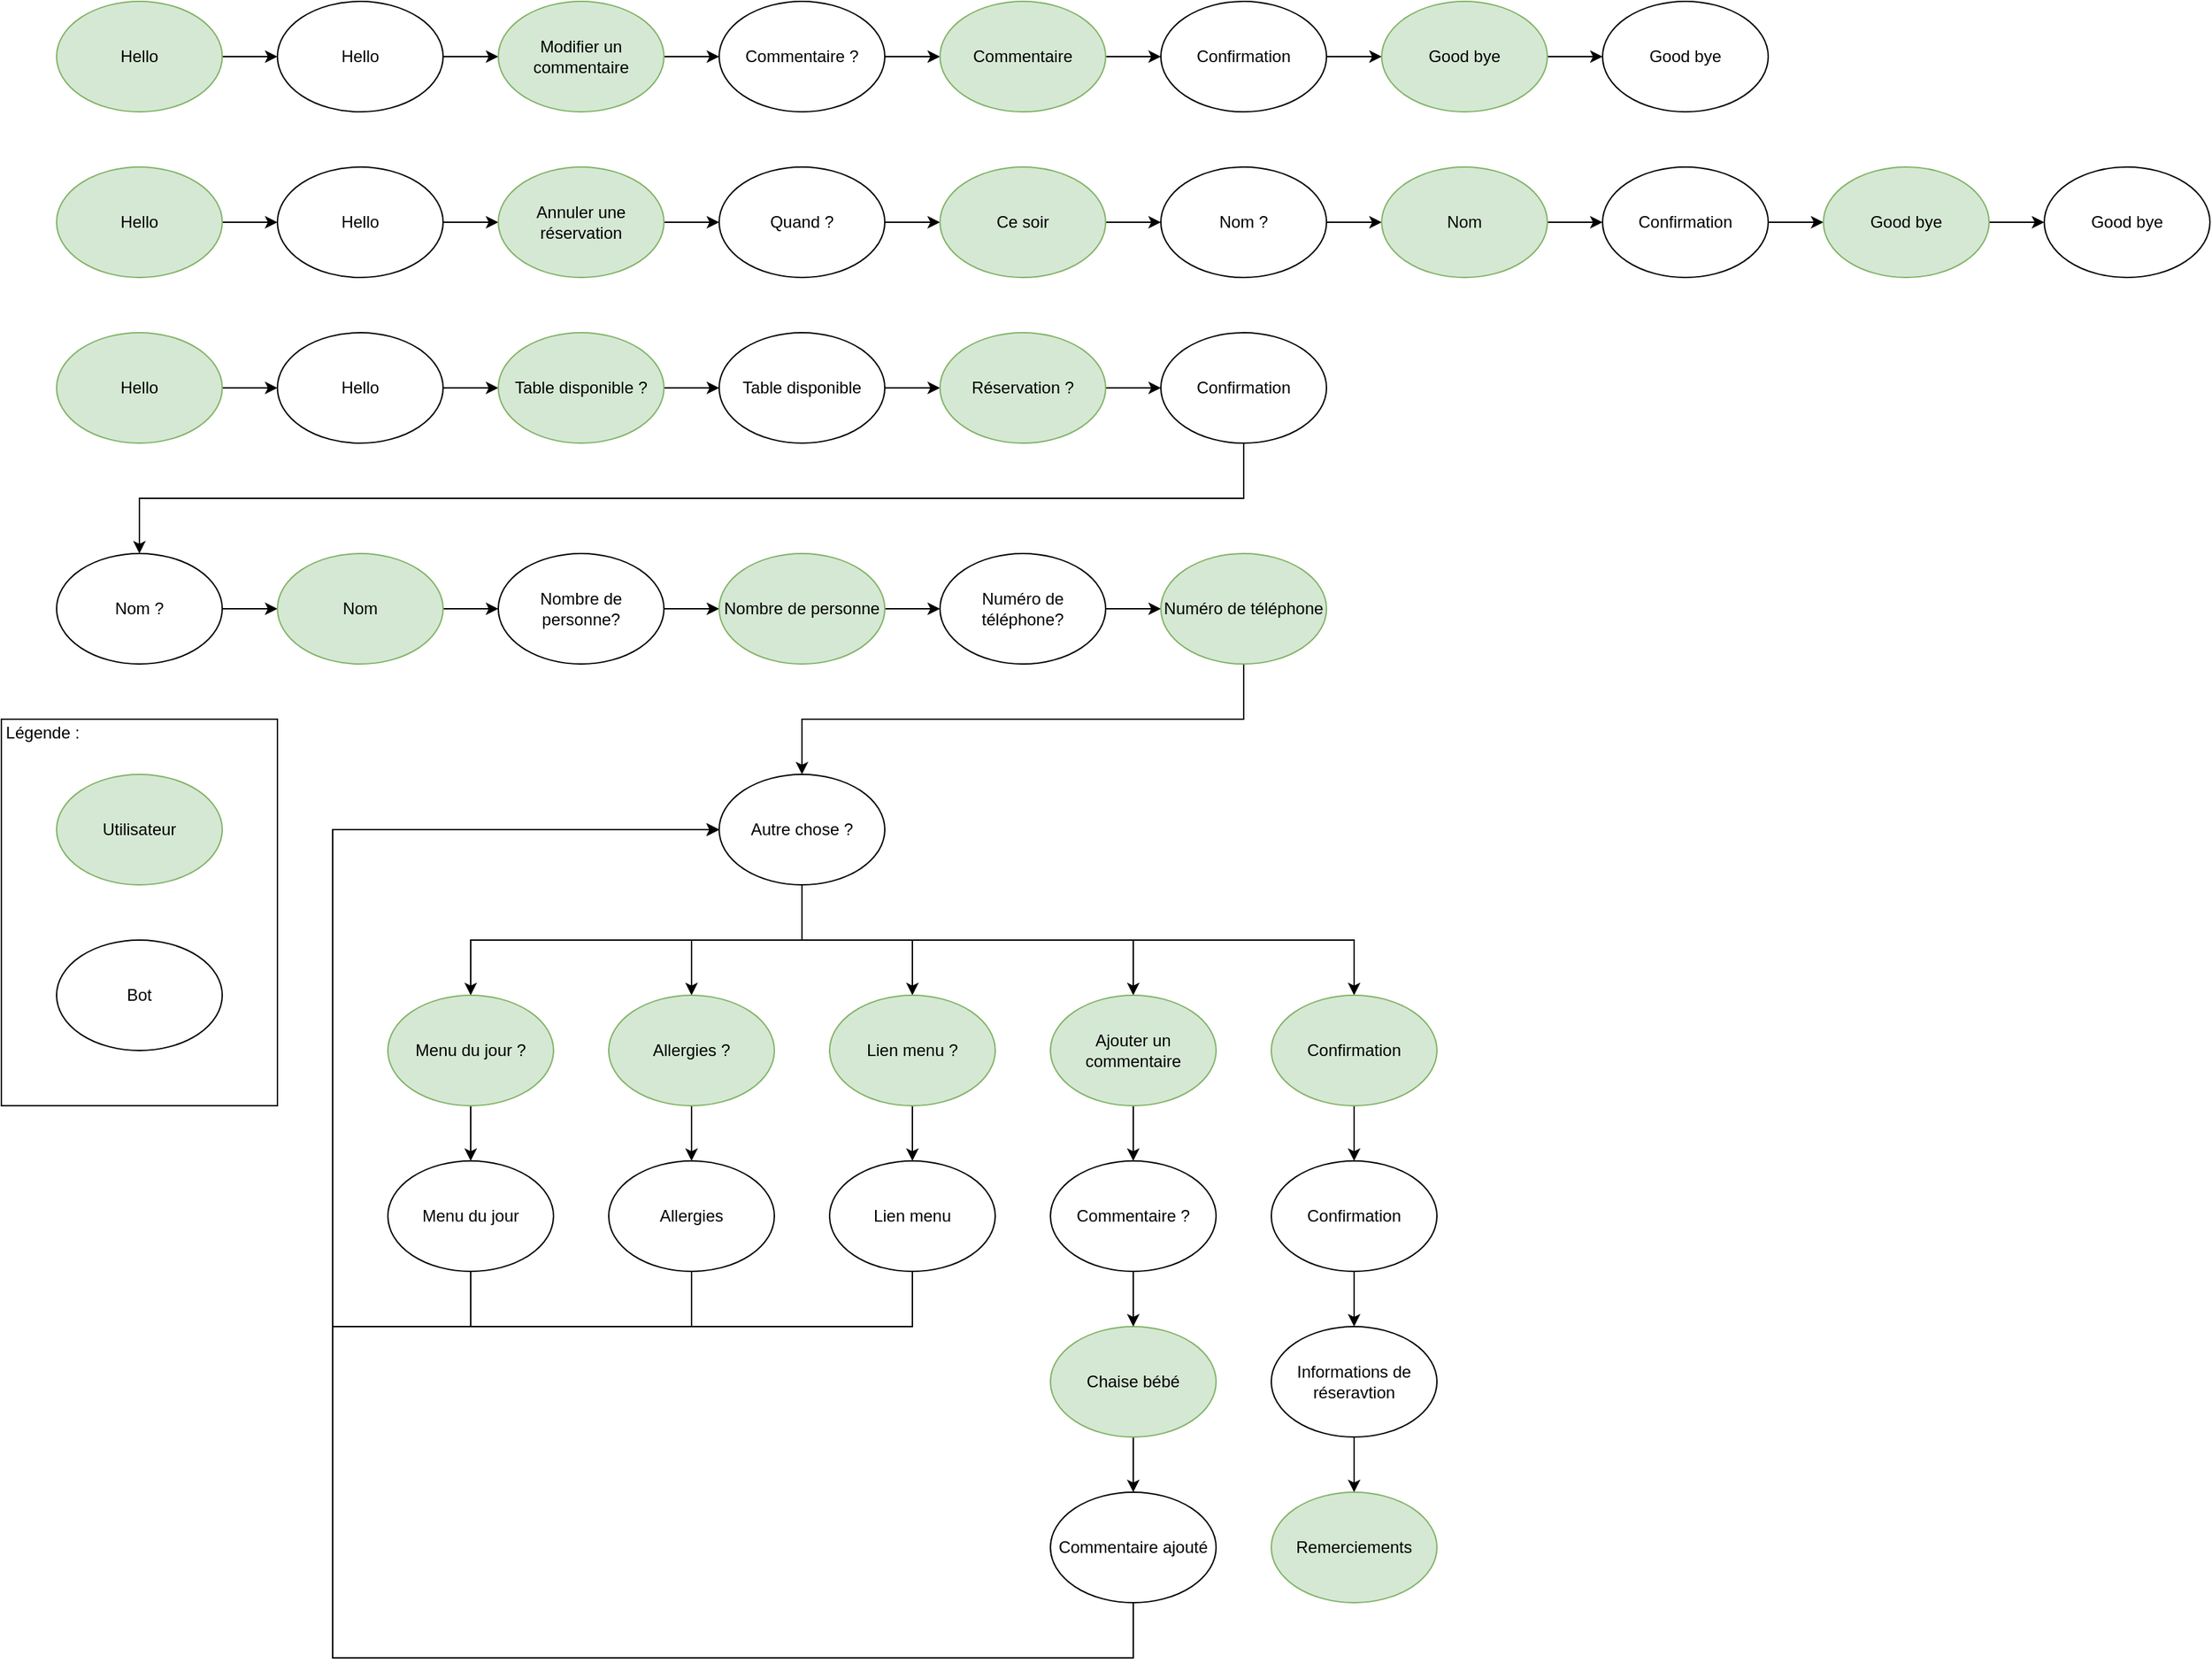 <mxfile version="24.4.8" type="device">
  <diagram name="Page-1" id="O_gZeU3-aOsBD42WuaEJ">
    <mxGraphModel dx="954" dy="615" grid="1" gridSize="10" guides="1" tooltips="1" connect="1" arrows="1" fold="1" page="1" pageScale="1" pageWidth="827" pageHeight="1169" math="0" shadow="0">
      <root>
        <mxCell id="0" />
        <mxCell id="1" parent="0" />
        <mxCell id="2JUtN8pWO2nOkjdFTXc4-16" style="edgeStyle=orthogonalEdgeStyle;rounded=0;orthogonalLoop=1;jettySize=auto;html=1;entryX=0;entryY=0.5;entryDx=0;entryDy=0;" edge="1" parent="1" source="2JUtN8pWO2nOkjdFTXc4-1" target="2JUtN8pWO2nOkjdFTXc4-2">
          <mxGeometry relative="1" as="geometry" />
        </mxCell>
        <mxCell id="2JUtN8pWO2nOkjdFTXc4-1" value="Hello" style="ellipse;whiteSpace=wrap;html=1;fillColor=#d5e8d4;strokeColor=#82b366;" vertex="1" parent="1">
          <mxGeometry x="40" y="280" width="120" height="80" as="geometry" />
        </mxCell>
        <mxCell id="2JUtN8pWO2nOkjdFTXc4-17" style="edgeStyle=orthogonalEdgeStyle;rounded=0;orthogonalLoop=1;jettySize=auto;html=1;entryX=0;entryY=0.5;entryDx=0;entryDy=0;" edge="1" parent="1" source="2JUtN8pWO2nOkjdFTXc4-2" target="2JUtN8pWO2nOkjdFTXc4-3">
          <mxGeometry relative="1" as="geometry" />
        </mxCell>
        <mxCell id="2JUtN8pWO2nOkjdFTXc4-2" value="Hello" style="ellipse;whiteSpace=wrap;html=1;" vertex="1" parent="1">
          <mxGeometry x="200" y="280" width="120" height="80" as="geometry" />
        </mxCell>
        <mxCell id="2JUtN8pWO2nOkjdFTXc4-18" style="edgeStyle=orthogonalEdgeStyle;rounded=0;orthogonalLoop=1;jettySize=auto;html=1;entryX=0;entryY=0.5;entryDx=0;entryDy=0;" edge="1" parent="1" source="2JUtN8pWO2nOkjdFTXc4-3" target="2JUtN8pWO2nOkjdFTXc4-4">
          <mxGeometry relative="1" as="geometry" />
        </mxCell>
        <mxCell id="2JUtN8pWO2nOkjdFTXc4-3" value="Table disponible ?" style="ellipse;whiteSpace=wrap;html=1;fillColor=#d5e8d4;strokeColor=#82b366;" vertex="1" parent="1">
          <mxGeometry x="360" y="280" width="120" height="80" as="geometry" />
        </mxCell>
        <mxCell id="2JUtN8pWO2nOkjdFTXc4-19" style="edgeStyle=orthogonalEdgeStyle;rounded=0;orthogonalLoop=1;jettySize=auto;html=1;entryX=0;entryY=0.5;entryDx=0;entryDy=0;" edge="1" parent="1" source="2JUtN8pWO2nOkjdFTXc4-4" target="2JUtN8pWO2nOkjdFTXc4-5">
          <mxGeometry relative="1" as="geometry" />
        </mxCell>
        <mxCell id="2JUtN8pWO2nOkjdFTXc4-4" value="Table disponible" style="ellipse;whiteSpace=wrap;html=1;" vertex="1" parent="1">
          <mxGeometry x="520" y="280" width="120" height="80" as="geometry" />
        </mxCell>
        <mxCell id="2JUtN8pWO2nOkjdFTXc4-20" style="edgeStyle=orthogonalEdgeStyle;rounded=0;orthogonalLoop=1;jettySize=auto;html=1;entryX=0;entryY=0.5;entryDx=0;entryDy=0;" edge="1" parent="1" source="2JUtN8pWO2nOkjdFTXc4-5" target="2JUtN8pWO2nOkjdFTXc4-6">
          <mxGeometry relative="1" as="geometry" />
        </mxCell>
        <mxCell id="2JUtN8pWO2nOkjdFTXc4-5" value="Réservation ?" style="ellipse;whiteSpace=wrap;html=1;fillColor=#d5e8d4;strokeColor=#82b366;" vertex="1" parent="1">
          <mxGeometry x="680" y="280" width="120" height="80" as="geometry" />
        </mxCell>
        <mxCell id="2JUtN8pWO2nOkjdFTXc4-65" style="edgeStyle=orthogonalEdgeStyle;rounded=0;orthogonalLoop=1;jettySize=auto;html=1;entryX=0.5;entryY=0;entryDx=0;entryDy=0;" edge="1" parent="1" source="2JUtN8pWO2nOkjdFTXc4-6" target="2JUtN8pWO2nOkjdFTXc4-7">
          <mxGeometry relative="1" as="geometry">
            <Array as="points">
              <mxPoint x="900" y="400" />
              <mxPoint x="100" y="400" />
            </Array>
          </mxGeometry>
        </mxCell>
        <mxCell id="2JUtN8pWO2nOkjdFTXc4-6" value="Confirmation" style="ellipse;whiteSpace=wrap;html=1;" vertex="1" parent="1">
          <mxGeometry x="840" y="280" width="120" height="80" as="geometry" />
        </mxCell>
        <mxCell id="2JUtN8pWO2nOkjdFTXc4-64" style="edgeStyle=orthogonalEdgeStyle;rounded=0;orthogonalLoop=1;jettySize=auto;html=1;exitX=1;exitY=0.5;exitDx=0;exitDy=0;entryX=0;entryY=0.5;entryDx=0;entryDy=0;" edge="1" parent="1" source="2JUtN8pWO2nOkjdFTXc4-7" target="2JUtN8pWO2nOkjdFTXc4-8">
          <mxGeometry relative="1" as="geometry" />
        </mxCell>
        <mxCell id="2JUtN8pWO2nOkjdFTXc4-7" value="Nom ?" style="ellipse;whiteSpace=wrap;html=1;" vertex="1" parent="1">
          <mxGeometry x="40" y="440" width="120" height="80" as="geometry" />
        </mxCell>
        <mxCell id="2JUtN8pWO2nOkjdFTXc4-23" style="edgeStyle=orthogonalEdgeStyle;rounded=0;orthogonalLoop=1;jettySize=auto;html=1;entryX=0;entryY=0.5;entryDx=0;entryDy=0;" edge="1" parent="1" source="2JUtN8pWO2nOkjdFTXc4-8" target="2JUtN8pWO2nOkjdFTXc4-9">
          <mxGeometry relative="1" as="geometry" />
        </mxCell>
        <mxCell id="2JUtN8pWO2nOkjdFTXc4-8" value="Nom" style="ellipse;whiteSpace=wrap;html=1;fillColor=#d5e8d4;strokeColor=#82b366;" vertex="1" parent="1">
          <mxGeometry x="200" y="440" width="120" height="80" as="geometry" />
        </mxCell>
        <mxCell id="2JUtN8pWO2nOkjdFTXc4-24" style="edgeStyle=orthogonalEdgeStyle;rounded=0;orthogonalLoop=1;jettySize=auto;html=1;entryX=0;entryY=0.5;entryDx=0;entryDy=0;" edge="1" parent="1" source="2JUtN8pWO2nOkjdFTXc4-9" target="2JUtN8pWO2nOkjdFTXc4-10">
          <mxGeometry relative="1" as="geometry" />
        </mxCell>
        <mxCell id="2JUtN8pWO2nOkjdFTXc4-9" value="Nombre de personne?" style="ellipse;whiteSpace=wrap;html=1;" vertex="1" parent="1">
          <mxGeometry x="360" y="440" width="120" height="80" as="geometry" />
        </mxCell>
        <mxCell id="2JUtN8pWO2nOkjdFTXc4-25" style="edgeStyle=orthogonalEdgeStyle;rounded=0;orthogonalLoop=1;jettySize=auto;html=1;entryX=0;entryY=0.5;entryDx=0;entryDy=0;" edge="1" parent="1" source="2JUtN8pWO2nOkjdFTXc4-10" target="2JUtN8pWO2nOkjdFTXc4-11">
          <mxGeometry relative="1" as="geometry" />
        </mxCell>
        <mxCell id="2JUtN8pWO2nOkjdFTXc4-10" value="Nombre de personne" style="ellipse;whiteSpace=wrap;html=1;fillColor=#d5e8d4;strokeColor=#82b366;" vertex="1" parent="1">
          <mxGeometry x="520" y="440" width="120" height="80" as="geometry" />
        </mxCell>
        <mxCell id="2JUtN8pWO2nOkjdFTXc4-26" style="edgeStyle=orthogonalEdgeStyle;rounded=0;orthogonalLoop=1;jettySize=auto;html=1;entryX=0;entryY=0.5;entryDx=0;entryDy=0;" edge="1" parent="1" source="2JUtN8pWO2nOkjdFTXc4-11" target="2JUtN8pWO2nOkjdFTXc4-12">
          <mxGeometry relative="1" as="geometry" />
        </mxCell>
        <mxCell id="2JUtN8pWO2nOkjdFTXc4-11" value="Numéro de téléphone?" style="ellipse;whiteSpace=wrap;html=1;" vertex="1" parent="1">
          <mxGeometry x="680" y="440" width="120" height="80" as="geometry" />
        </mxCell>
        <mxCell id="2JUtN8pWO2nOkjdFTXc4-66" style="edgeStyle=orthogonalEdgeStyle;rounded=0;orthogonalLoop=1;jettySize=auto;html=1;entryX=0.5;entryY=0;entryDx=0;entryDy=0;" edge="1" parent="1" source="2JUtN8pWO2nOkjdFTXc4-12" target="2JUtN8pWO2nOkjdFTXc4-14">
          <mxGeometry relative="1" as="geometry">
            <Array as="points">
              <mxPoint x="900" y="560" />
              <mxPoint x="580" y="560" />
            </Array>
          </mxGeometry>
        </mxCell>
        <mxCell id="2JUtN8pWO2nOkjdFTXc4-12" value="Numéro de téléphone" style="ellipse;whiteSpace=wrap;html=1;fillColor=#d5e8d4;strokeColor=#82b366;" vertex="1" parent="1">
          <mxGeometry x="840" y="440" width="120" height="80" as="geometry" />
        </mxCell>
        <mxCell id="2JUtN8pWO2nOkjdFTXc4-38" style="edgeStyle=orthogonalEdgeStyle;rounded=0;orthogonalLoop=1;jettySize=auto;html=1;entryX=0.5;entryY=0;entryDx=0;entryDy=0;" edge="1" parent="1" source="2JUtN8pWO2nOkjdFTXc4-14" target="2JUtN8pWO2nOkjdFTXc4-15">
          <mxGeometry relative="1" as="geometry">
            <Array as="points">
              <mxPoint x="580" y="720" />
              <mxPoint x="340" y="720" />
            </Array>
          </mxGeometry>
        </mxCell>
        <mxCell id="2JUtN8pWO2nOkjdFTXc4-40" style="edgeStyle=orthogonalEdgeStyle;rounded=0;orthogonalLoop=1;jettySize=auto;html=1;entryX=0.5;entryY=0;entryDx=0;entryDy=0;" edge="1" parent="1" source="2JUtN8pWO2nOkjdFTXc4-14" target="2JUtN8pWO2nOkjdFTXc4-29">
          <mxGeometry relative="1" as="geometry" />
        </mxCell>
        <mxCell id="2JUtN8pWO2nOkjdFTXc4-41" style="edgeStyle=orthogonalEdgeStyle;rounded=0;orthogonalLoop=1;jettySize=auto;html=1;entryX=0.5;entryY=0;entryDx=0;entryDy=0;" edge="1" parent="1" source="2JUtN8pWO2nOkjdFTXc4-14" target="2JUtN8pWO2nOkjdFTXc4-30">
          <mxGeometry relative="1" as="geometry" />
        </mxCell>
        <mxCell id="2JUtN8pWO2nOkjdFTXc4-42" style="edgeStyle=orthogonalEdgeStyle;rounded=0;orthogonalLoop=1;jettySize=auto;html=1;entryX=0.5;entryY=0;entryDx=0;entryDy=0;" edge="1" parent="1" source="2JUtN8pWO2nOkjdFTXc4-14" target="2JUtN8pWO2nOkjdFTXc4-32">
          <mxGeometry relative="1" as="geometry">
            <Array as="points">
              <mxPoint x="580" y="720" />
              <mxPoint x="820" y="720" />
            </Array>
          </mxGeometry>
        </mxCell>
        <mxCell id="2JUtN8pWO2nOkjdFTXc4-60" style="edgeStyle=orthogonalEdgeStyle;rounded=0;orthogonalLoop=1;jettySize=auto;html=1;entryX=0.5;entryY=0;entryDx=0;entryDy=0;" edge="1" parent="1" source="2JUtN8pWO2nOkjdFTXc4-14" target="2JUtN8pWO2nOkjdFTXc4-56">
          <mxGeometry relative="1" as="geometry">
            <Array as="points">
              <mxPoint x="580" y="720" />
              <mxPoint x="980" y="720" />
            </Array>
          </mxGeometry>
        </mxCell>
        <mxCell id="2JUtN8pWO2nOkjdFTXc4-14" value="Autre chose ?" style="ellipse;whiteSpace=wrap;html=1;" vertex="1" parent="1">
          <mxGeometry x="520" y="600" width="120" height="80" as="geometry" />
        </mxCell>
        <mxCell id="2JUtN8pWO2nOkjdFTXc4-43" style="edgeStyle=orthogonalEdgeStyle;rounded=0;orthogonalLoop=1;jettySize=auto;html=1;" edge="1" parent="1" source="2JUtN8pWO2nOkjdFTXc4-15" target="2JUtN8pWO2nOkjdFTXc4-36">
          <mxGeometry relative="1" as="geometry" />
        </mxCell>
        <mxCell id="2JUtN8pWO2nOkjdFTXc4-15" value="Menu du jour ?" style="ellipse;whiteSpace=wrap;html=1;fillColor=#d5e8d4;strokeColor=#82b366;" vertex="1" parent="1">
          <mxGeometry x="280" y="760" width="120" height="80" as="geometry" />
        </mxCell>
        <mxCell id="2JUtN8pWO2nOkjdFTXc4-44" style="edgeStyle=orthogonalEdgeStyle;rounded=0;orthogonalLoop=1;jettySize=auto;html=1;entryX=0.5;entryY=0;entryDx=0;entryDy=0;" edge="1" parent="1" source="2JUtN8pWO2nOkjdFTXc4-29" target="2JUtN8pWO2nOkjdFTXc4-35">
          <mxGeometry relative="1" as="geometry" />
        </mxCell>
        <mxCell id="2JUtN8pWO2nOkjdFTXc4-29" value="Allergies ?" style="ellipse;whiteSpace=wrap;html=1;fillColor=#d5e8d4;strokeColor=#82b366;" vertex="1" parent="1">
          <mxGeometry x="440" y="760" width="120" height="80" as="geometry" />
        </mxCell>
        <mxCell id="2JUtN8pWO2nOkjdFTXc4-45" style="edgeStyle=orthogonalEdgeStyle;rounded=0;orthogonalLoop=1;jettySize=auto;html=1;entryX=0.5;entryY=0;entryDx=0;entryDy=0;" edge="1" parent="1" source="2JUtN8pWO2nOkjdFTXc4-30" target="2JUtN8pWO2nOkjdFTXc4-34">
          <mxGeometry relative="1" as="geometry" />
        </mxCell>
        <mxCell id="2JUtN8pWO2nOkjdFTXc4-30" value="Lien menu ?" style="ellipse;whiteSpace=wrap;html=1;fillColor=#d5e8d4;strokeColor=#82b366;" vertex="1" parent="1">
          <mxGeometry x="600" y="760" width="120" height="80" as="geometry" />
        </mxCell>
        <mxCell id="2JUtN8pWO2nOkjdFTXc4-49" style="edgeStyle=orthogonalEdgeStyle;rounded=0;orthogonalLoop=1;jettySize=auto;html=1;entryX=0.5;entryY=0;entryDx=0;entryDy=0;" edge="1" parent="1" source="2JUtN8pWO2nOkjdFTXc4-31" target="2JUtN8pWO2nOkjdFTXc4-48">
          <mxGeometry relative="1" as="geometry" />
        </mxCell>
        <mxCell id="2JUtN8pWO2nOkjdFTXc4-31" value="Chaise bébé" style="ellipse;whiteSpace=wrap;html=1;fillColor=#d5e8d4;strokeColor=#82b366;" vertex="1" parent="1">
          <mxGeometry x="760" y="1000" width="120" height="80" as="geometry" />
        </mxCell>
        <mxCell id="2JUtN8pWO2nOkjdFTXc4-46" style="edgeStyle=orthogonalEdgeStyle;rounded=0;orthogonalLoop=1;jettySize=auto;html=1;entryX=0.5;entryY=0;entryDx=0;entryDy=0;" edge="1" parent="1" source="2JUtN8pWO2nOkjdFTXc4-32" target="2JUtN8pWO2nOkjdFTXc4-33">
          <mxGeometry relative="1" as="geometry" />
        </mxCell>
        <mxCell id="2JUtN8pWO2nOkjdFTXc4-32" value="Ajouter un commentaire" style="ellipse;whiteSpace=wrap;html=1;fillColor=#d5e8d4;strokeColor=#82b366;" vertex="1" parent="1">
          <mxGeometry x="760" y="760" width="120" height="80" as="geometry" />
        </mxCell>
        <mxCell id="2JUtN8pWO2nOkjdFTXc4-47" style="edgeStyle=orthogonalEdgeStyle;rounded=0;orthogonalLoop=1;jettySize=auto;html=1;entryX=0.5;entryY=0;entryDx=0;entryDy=0;" edge="1" parent="1" source="2JUtN8pWO2nOkjdFTXc4-33" target="2JUtN8pWO2nOkjdFTXc4-31">
          <mxGeometry relative="1" as="geometry" />
        </mxCell>
        <mxCell id="2JUtN8pWO2nOkjdFTXc4-33" value="Commentaire ?" style="ellipse;whiteSpace=wrap;html=1;" vertex="1" parent="1">
          <mxGeometry x="760" y="880" width="120" height="80" as="geometry" />
        </mxCell>
        <mxCell id="2JUtN8pWO2nOkjdFTXc4-54" style="edgeStyle=orthogonalEdgeStyle;rounded=0;orthogonalLoop=1;jettySize=auto;html=1;entryX=0;entryY=0.5;entryDx=0;entryDy=0;" edge="1" parent="1" source="2JUtN8pWO2nOkjdFTXc4-34" target="2JUtN8pWO2nOkjdFTXc4-14">
          <mxGeometry relative="1" as="geometry">
            <Array as="points">
              <mxPoint x="660" y="1000" />
              <mxPoint x="240" y="1000" />
              <mxPoint x="240" y="640" />
            </Array>
          </mxGeometry>
        </mxCell>
        <mxCell id="2JUtN8pWO2nOkjdFTXc4-34" value="Lien menu" style="ellipse;whiteSpace=wrap;html=1;" vertex="1" parent="1">
          <mxGeometry x="600" y="880" width="120" height="80" as="geometry" />
        </mxCell>
        <mxCell id="2JUtN8pWO2nOkjdFTXc4-51" style="edgeStyle=orthogonalEdgeStyle;rounded=0;orthogonalLoop=1;jettySize=auto;html=1;entryX=0;entryY=0.5;entryDx=0;entryDy=0;" edge="1" parent="1" source="2JUtN8pWO2nOkjdFTXc4-35" target="2JUtN8pWO2nOkjdFTXc4-14">
          <mxGeometry relative="1" as="geometry">
            <Array as="points">
              <mxPoint x="500" y="1000" />
              <mxPoint x="240" y="1000" />
              <mxPoint x="240" y="640" />
            </Array>
          </mxGeometry>
        </mxCell>
        <mxCell id="2JUtN8pWO2nOkjdFTXc4-35" value="Allergies" style="ellipse;whiteSpace=wrap;html=1;" vertex="1" parent="1">
          <mxGeometry x="440" y="880" width="120" height="80" as="geometry" />
        </mxCell>
        <mxCell id="2JUtN8pWO2nOkjdFTXc4-50" style="edgeStyle=orthogonalEdgeStyle;rounded=0;orthogonalLoop=1;jettySize=auto;html=1;entryX=0;entryY=0.5;entryDx=0;entryDy=0;" edge="1" parent="1" source="2JUtN8pWO2nOkjdFTXc4-36" target="2JUtN8pWO2nOkjdFTXc4-14">
          <mxGeometry relative="1" as="geometry">
            <Array as="points">
              <mxPoint x="340" y="1000" />
              <mxPoint x="240" y="1000" />
              <mxPoint x="240" y="640" />
            </Array>
          </mxGeometry>
        </mxCell>
        <mxCell id="2JUtN8pWO2nOkjdFTXc4-36" value="Menu du jour" style="ellipse;whiteSpace=wrap;html=1;" vertex="1" parent="1">
          <mxGeometry x="280" y="880" width="120" height="80" as="geometry" />
        </mxCell>
        <mxCell id="2JUtN8pWO2nOkjdFTXc4-55" style="edgeStyle=orthogonalEdgeStyle;rounded=0;orthogonalLoop=1;jettySize=auto;html=1;entryX=0;entryY=0.5;entryDx=0;entryDy=0;" edge="1" parent="1" source="2JUtN8pWO2nOkjdFTXc4-48" target="2JUtN8pWO2nOkjdFTXc4-14">
          <mxGeometry relative="1" as="geometry">
            <Array as="points">
              <mxPoint x="820" y="1240" />
              <mxPoint x="240" y="1240" />
              <mxPoint x="240" y="640" />
            </Array>
          </mxGeometry>
        </mxCell>
        <mxCell id="2JUtN8pWO2nOkjdFTXc4-48" value="Commentaire ajouté" style="ellipse;whiteSpace=wrap;html=1;" vertex="1" parent="1">
          <mxGeometry x="760" y="1120" width="120" height="80" as="geometry" />
        </mxCell>
        <mxCell id="2JUtN8pWO2nOkjdFTXc4-61" style="edgeStyle=orthogonalEdgeStyle;rounded=0;orthogonalLoop=1;jettySize=auto;html=1;entryX=0.5;entryY=0;entryDx=0;entryDy=0;" edge="1" parent="1" source="2JUtN8pWO2nOkjdFTXc4-56" target="2JUtN8pWO2nOkjdFTXc4-57">
          <mxGeometry relative="1" as="geometry" />
        </mxCell>
        <mxCell id="2JUtN8pWO2nOkjdFTXc4-56" value="Confirmation" style="ellipse;whiteSpace=wrap;html=1;fillColor=#d5e8d4;strokeColor=#82b366;" vertex="1" parent="1">
          <mxGeometry x="920" y="760" width="120" height="80" as="geometry" />
        </mxCell>
        <mxCell id="2JUtN8pWO2nOkjdFTXc4-62" style="edgeStyle=orthogonalEdgeStyle;rounded=0;orthogonalLoop=1;jettySize=auto;html=1;entryX=0.5;entryY=0;entryDx=0;entryDy=0;" edge="1" parent="1" source="2JUtN8pWO2nOkjdFTXc4-57" target="2JUtN8pWO2nOkjdFTXc4-58">
          <mxGeometry relative="1" as="geometry" />
        </mxCell>
        <mxCell id="2JUtN8pWO2nOkjdFTXc4-57" value="Confirmation" style="ellipse;whiteSpace=wrap;html=1;" vertex="1" parent="1">
          <mxGeometry x="920" y="880" width="120" height="80" as="geometry" />
        </mxCell>
        <mxCell id="2JUtN8pWO2nOkjdFTXc4-63" style="edgeStyle=orthogonalEdgeStyle;rounded=0;orthogonalLoop=1;jettySize=auto;html=1;entryX=0.5;entryY=0;entryDx=0;entryDy=0;" edge="1" parent="1" source="2JUtN8pWO2nOkjdFTXc4-58" target="2JUtN8pWO2nOkjdFTXc4-59">
          <mxGeometry relative="1" as="geometry" />
        </mxCell>
        <mxCell id="2JUtN8pWO2nOkjdFTXc4-58" value="Informations de réseravtion" style="ellipse;whiteSpace=wrap;html=1;" vertex="1" parent="1">
          <mxGeometry x="920" y="1000" width="120" height="80" as="geometry" />
        </mxCell>
        <mxCell id="2JUtN8pWO2nOkjdFTXc4-59" value="Remerciements" style="ellipse;whiteSpace=wrap;html=1;fillColor=#d5e8d4;strokeColor=#82b366;" vertex="1" parent="1">
          <mxGeometry x="920" y="1120" width="120" height="80" as="geometry" />
        </mxCell>
        <mxCell id="2JUtN8pWO2nOkjdFTXc4-67" style="edgeStyle=orthogonalEdgeStyle;rounded=0;orthogonalLoop=1;jettySize=auto;html=1;entryX=0;entryY=0.5;entryDx=0;entryDy=0;" edge="1" parent="1" source="2JUtN8pWO2nOkjdFTXc4-68" target="2JUtN8pWO2nOkjdFTXc4-69">
          <mxGeometry relative="1" as="geometry" />
        </mxCell>
        <mxCell id="2JUtN8pWO2nOkjdFTXc4-68" value="Hello" style="ellipse;whiteSpace=wrap;html=1;fillColor=#d5e8d4;strokeColor=#82b366;" vertex="1" parent="1">
          <mxGeometry x="40" y="160" width="120" height="80" as="geometry" />
        </mxCell>
        <mxCell id="2JUtN8pWO2nOkjdFTXc4-78" style="edgeStyle=orthogonalEdgeStyle;rounded=0;orthogonalLoop=1;jettySize=auto;html=1;entryX=0;entryY=0.5;entryDx=0;entryDy=0;" edge="1" parent="1" source="2JUtN8pWO2nOkjdFTXc4-69" target="2JUtN8pWO2nOkjdFTXc4-70">
          <mxGeometry relative="1" as="geometry" />
        </mxCell>
        <mxCell id="2JUtN8pWO2nOkjdFTXc4-69" value="Hello" style="ellipse;whiteSpace=wrap;html=1;" vertex="1" parent="1">
          <mxGeometry x="200" y="160" width="120" height="80" as="geometry" />
        </mxCell>
        <mxCell id="2JUtN8pWO2nOkjdFTXc4-79" style="edgeStyle=orthogonalEdgeStyle;rounded=0;orthogonalLoop=1;jettySize=auto;html=1;exitX=1;exitY=0.5;exitDx=0;exitDy=0;entryX=0;entryY=0.5;entryDx=0;entryDy=0;" edge="1" parent="1" source="2JUtN8pWO2nOkjdFTXc4-70" target="2JUtN8pWO2nOkjdFTXc4-71">
          <mxGeometry relative="1" as="geometry" />
        </mxCell>
        <mxCell id="2JUtN8pWO2nOkjdFTXc4-70" value="Annuler une réservation" style="ellipse;whiteSpace=wrap;html=1;fillColor=#d5e8d4;strokeColor=#82b366;" vertex="1" parent="1">
          <mxGeometry x="360" y="160" width="120" height="80" as="geometry" />
        </mxCell>
        <mxCell id="2JUtN8pWO2nOkjdFTXc4-80" style="edgeStyle=orthogonalEdgeStyle;rounded=0;orthogonalLoop=1;jettySize=auto;html=1;entryX=0;entryY=0.5;entryDx=0;entryDy=0;" edge="1" parent="1" source="2JUtN8pWO2nOkjdFTXc4-71" target="2JUtN8pWO2nOkjdFTXc4-72">
          <mxGeometry relative="1" as="geometry" />
        </mxCell>
        <mxCell id="2JUtN8pWO2nOkjdFTXc4-71" value="Quand ?" style="ellipse;whiteSpace=wrap;html=1;" vertex="1" parent="1">
          <mxGeometry x="520" y="160" width="120" height="80" as="geometry" />
        </mxCell>
        <mxCell id="2JUtN8pWO2nOkjdFTXc4-81" style="edgeStyle=orthogonalEdgeStyle;rounded=0;orthogonalLoop=1;jettySize=auto;html=1;entryX=0;entryY=0.5;entryDx=0;entryDy=0;" edge="1" parent="1" source="2JUtN8pWO2nOkjdFTXc4-72" target="2JUtN8pWO2nOkjdFTXc4-73">
          <mxGeometry relative="1" as="geometry" />
        </mxCell>
        <mxCell id="2JUtN8pWO2nOkjdFTXc4-72" value="Ce soir" style="ellipse;whiteSpace=wrap;html=1;fillColor=#d5e8d4;strokeColor=#82b366;" vertex="1" parent="1">
          <mxGeometry x="680" y="160" width="120" height="80" as="geometry" />
        </mxCell>
        <mxCell id="2JUtN8pWO2nOkjdFTXc4-82" style="edgeStyle=orthogonalEdgeStyle;rounded=0;orthogonalLoop=1;jettySize=auto;html=1;entryX=0;entryY=0.5;entryDx=0;entryDy=0;" edge="1" parent="1" source="2JUtN8pWO2nOkjdFTXc4-73" target="2JUtN8pWO2nOkjdFTXc4-74">
          <mxGeometry relative="1" as="geometry" />
        </mxCell>
        <mxCell id="2JUtN8pWO2nOkjdFTXc4-73" value="Nom ?" style="ellipse;whiteSpace=wrap;html=1;" vertex="1" parent="1">
          <mxGeometry x="840" y="160" width="120" height="80" as="geometry" />
        </mxCell>
        <mxCell id="2JUtN8pWO2nOkjdFTXc4-83" style="edgeStyle=orthogonalEdgeStyle;rounded=0;orthogonalLoop=1;jettySize=auto;html=1;entryX=0;entryY=0.5;entryDx=0;entryDy=0;" edge="1" parent="1" source="2JUtN8pWO2nOkjdFTXc4-74" target="2JUtN8pWO2nOkjdFTXc4-75">
          <mxGeometry relative="1" as="geometry" />
        </mxCell>
        <mxCell id="2JUtN8pWO2nOkjdFTXc4-74" value="Nom" style="ellipse;whiteSpace=wrap;html=1;fillColor=#d5e8d4;strokeColor=#82b366;" vertex="1" parent="1">
          <mxGeometry x="1000" y="160" width="120" height="80" as="geometry" />
        </mxCell>
        <mxCell id="2JUtN8pWO2nOkjdFTXc4-84" style="edgeStyle=orthogonalEdgeStyle;rounded=0;orthogonalLoop=1;jettySize=auto;html=1;entryX=0;entryY=0.5;entryDx=0;entryDy=0;" edge="1" parent="1" source="2JUtN8pWO2nOkjdFTXc4-75" target="2JUtN8pWO2nOkjdFTXc4-76">
          <mxGeometry relative="1" as="geometry" />
        </mxCell>
        <mxCell id="2JUtN8pWO2nOkjdFTXc4-75" value="Confirmation" style="ellipse;whiteSpace=wrap;html=1;" vertex="1" parent="1">
          <mxGeometry x="1160" y="160" width="120" height="80" as="geometry" />
        </mxCell>
        <mxCell id="2JUtN8pWO2nOkjdFTXc4-85" style="edgeStyle=orthogonalEdgeStyle;rounded=0;orthogonalLoop=1;jettySize=auto;html=1;entryX=0;entryY=0.5;entryDx=0;entryDy=0;" edge="1" parent="1" source="2JUtN8pWO2nOkjdFTXc4-76" target="2JUtN8pWO2nOkjdFTXc4-77">
          <mxGeometry relative="1" as="geometry" />
        </mxCell>
        <mxCell id="2JUtN8pWO2nOkjdFTXc4-76" value="Good bye" style="ellipse;whiteSpace=wrap;html=1;fillColor=#d5e8d4;strokeColor=#82b366;" vertex="1" parent="1">
          <mxGeometry x="1320" y="160" width="120" height="80" as="geometry" />
        </mxCell>
        <mxCell id="2JUtN8pWO2nOkjdFTXc4-77" value="Good bye" style="ellipse;whiteSpace=wrap;html=1;" vertex="1" parent="1">
          <mxGeometry x="1480" y="160" width="120" height="80" as="geometry" />
        </mxCell>
        <mxCell id="2JUtN8pWO2nOkjdFTXc4-86" style="edgeStyle=orthogonalEdgeStyle;rounded=0;orthogonalLoop=1;jettySize=auto;html=1;entryX=0;entryY=0.5;entryDx=0;entryDy=0;" edge="1" parent="1" source="2JUtN8pWO2nOkjdFTXc4-87" target="2JUtN8pWO2nOkjdFTXc4-89">
          <mxGeometry relative="1" as="geometry" />
        </mxCell>
        <mxCell id="2JUtN8pWO2nOkjdFTXc4-87" value="Hello" style="ellipse;whiteSpace=wrap;html=1;fillColor=#d5e8d4;strokeColor=#82b366;" vertex="1" parent="1">
          <mxGeometry x="40" y="40" width="120" height="80" as="geometry" />
        </mxCell>
        <mxCell id="2JUtN8pWO2nOkjdFTXc4-88" style="edgeStyle=orthogonalEdgeStyle;rounded=0;orthogonalLoop=1;jettySize=auto;html=1;entryX=0;entryY=0.5;entryDx=0;entryDy=0;" edge="1" parent="1" source="2JUtN8pWO2nOkjdFTXc4-89" target="2JUtN8pWO2nOkjdFTXc4-91">
          <mxGeometry relative="1" as="geometry" />
        </mxCell>
        <mxCell id="2JUtN8pWO2nOkjdFTXc4-89" value="Hello" style="ellipse;whiteSpace=wrap;html=1;" vertex="1" parent="1">
          <mxGeometry x="200" y="40" width="120" height="80" as="geometry" />
        </mxCell>
        <mxCell id="2JUtN8pWO2nOkjdFTXc4-90" style="edgeStyle=orthogonalEdgeStyle;rounded=0;orthogonalLoop=1;jettySize=auto;html=1;exitX=1;exitY=0.5;exitDx=0;exitDy=0;entryX=0;entryY=0.5;entryDx=0;entryDy=0;" edge="1" parent="1" source="2JUtN8pWO2nOkjdFTXc4-91" target="2JUtN8pWO2nOkjdFTXc4-93">
          <mxGeometry relative="1" as="geometry" />
        </mxCell>
        <mxCell id="2JUtN8pWO2nOkjdFTXc4-91" value="Modifier un commentaire" style="ellipse;whiteSpace=wrap;html=1;fillColor=#d5e8d4;strokeColor=#82b366;" vertex="1" parent="1">
          <mxGeometry x="360" y="40" width="120" height="80" as="geometry" />
        </mxCell>
        <mxCell id="2JUtN8pWO2nOkjdFTXc4-92" style="edgeStyle=orthogonalEdgeStyle;rounded=0;orthogonalLoop=1;jettySize=auto;html=1;entryX=0;entryY=0.5;entryDx=0;entryDy=0;" edge="1" parent="1" source="2JUtN8pWO2nOkjdFTXc4-93" target="2JUtN8pWO2nOkjdFTXc4-95">
          <mxGeometry relative="1" as="geometry" />
        </mxCell>
        <mxCell id="2JUtN8pWO2nOkjdFTXc4-93" value="Commentaire ?" style="ellipse;whiteSpace=wrap;html=1;" vertex="1" parent="1">
          <mxGeometry x="520" y="40" width="120" height="80" as="geometry" />
        </mxCell>
        <mxCell id="2JUtN8pWO2nOkjdFTXc4-94" style="edgeStyle=orthogonalEdgeStyle;rounded=0;orthogonalLoop=1;jettySize=auto;html=1;entryX=0;entryY=0.5;entryDx=0;entryDy=0;" edge="1" parent="1" source="2JUtN8pWO2nOkjdFTXc4-95" target="2JUtN8pWO2nOkjdFTXc4-97">
          <mxGeometry relative="1" as="geometry" />
        </mxCell>
        <mxCell id="2JUtN8pWO2nOkjdFTXc4-95" value="Commentaire" style="ellipse;whiteSpace=wrap;html=1;fillColor=#d5e8d4;strokeColor=#82b366;" vertex="1" parent="1">
          <mxGeometry x="680" y="40" width="120" height="80" as="geometry" />
        </mxCell>
        <mxCell id="2JUtN8pWO2nOkjdFTXc4-105" style="edgeStyle=orthogonalEdgeStyle;rounded=0;orthogonalLoop=1;jettySize=auto;html=1;entryX=0;entryY=0.5;entryDx=0;entryDy=0;" edge="1" parent="1" source="2JUtN8pWO2nOkjdFTXc4-97" target="2JUtN8pWO2nOkjdFTXc4-103">
          <mxGeometry relative="1" as="geometry" />
        </mxCell>
        <mxCell id="2JUtN8pWO2nOkjdFTXc4-97" value="Confirmation" style="ellipse;whiteSpace=wrap;html=1;" vertex="1" parent="1">
          <mxGeometry x="840" y="40" width="120" height="80" as="geometry" />
        </mxCell>
        <mxCell id="2JUtN8pWO2nOkjdFTXc4-102" style="edgeStyle=orthogonalEdgeStyle;rounded=0;orthogonalLoop=1;jettySize=auto;html=1;entryX=0;entryY=0.5;entryDx=0;entryDy=0;" edge="1" parent="1" source="2JUtN8pWO2nOkjdFTXc4-103" target="2JUtN8pWO2nOkjdFTXc4-104">
          <mxGeometry relative="1" as="geometry" />
        </mxCell>
        <mxCell id="2JUtN8pWO2nOkjdFTXc4-103" value="Good bye" style="ellipse;whiteSpace=wrap;html=1;fillColor=#d5e8d4;strokeColor=#82b366;" vertex="1" parent="1">
          <mxGeometry x="1000" y="40" width="120" height="80" as="geometry" />
        </mxCell>
        <mxCell id="2JUtN8pWO2nOkjdFTXc4-104" value="Good bye" style="ellipse;whiteSpace=wrap;html=1;" vertex="1" parent="1">
          <mxGeometry x="1160" y="40" width="120" height="80" as="geometry" />
        </mxCell>
        <mxCell id="2JUtN8pWO2nOkjdFTXc4-106" value="Utilisateur" style="ellipse;whiteSpace=wrap;html=1;fillColor=#d5e8d4;strokeColor=#82b366;" vertex="1" parent="1">
          <mxGeometry x="40" y="600" width="120" height="80" as="geometry" />
        </mxCell>
        <mxCell id="2JUtN8pWO2nOkjdFTXc4-107" value="Bot" style="ellipse;whiteSpace=wrap;html=1;" vertex="1" parent="1">
          <mxGeometry x="40" y="720" width="120" height="80" as="geometry" />
        </mxCell>
        <mxCell id="2JUtN8pWO2nOkjdFTXc4-108" value="Légende :" style="text;html=1;align=center;verticalAlign=middle;whiteSpace=wrap;rounded=0;" vertex="1" parent="1">
          <mxGeometry y="555" width="60" height="30" as="geometry" />
        </mxCell>
        <mxCell id="2JUtN8pWO2nOkjdFTXc4-109" value="" style="rounded=0;whiteSpace=wrap;html=1;fillColor=none;" vertex="1" parent="1">
          <mxGeometry y="560" width="200" height="280" as="geometry" />
        </mxCell>
      </root>
    </mxGraphModel>
  </diagram>
</mxfile>
